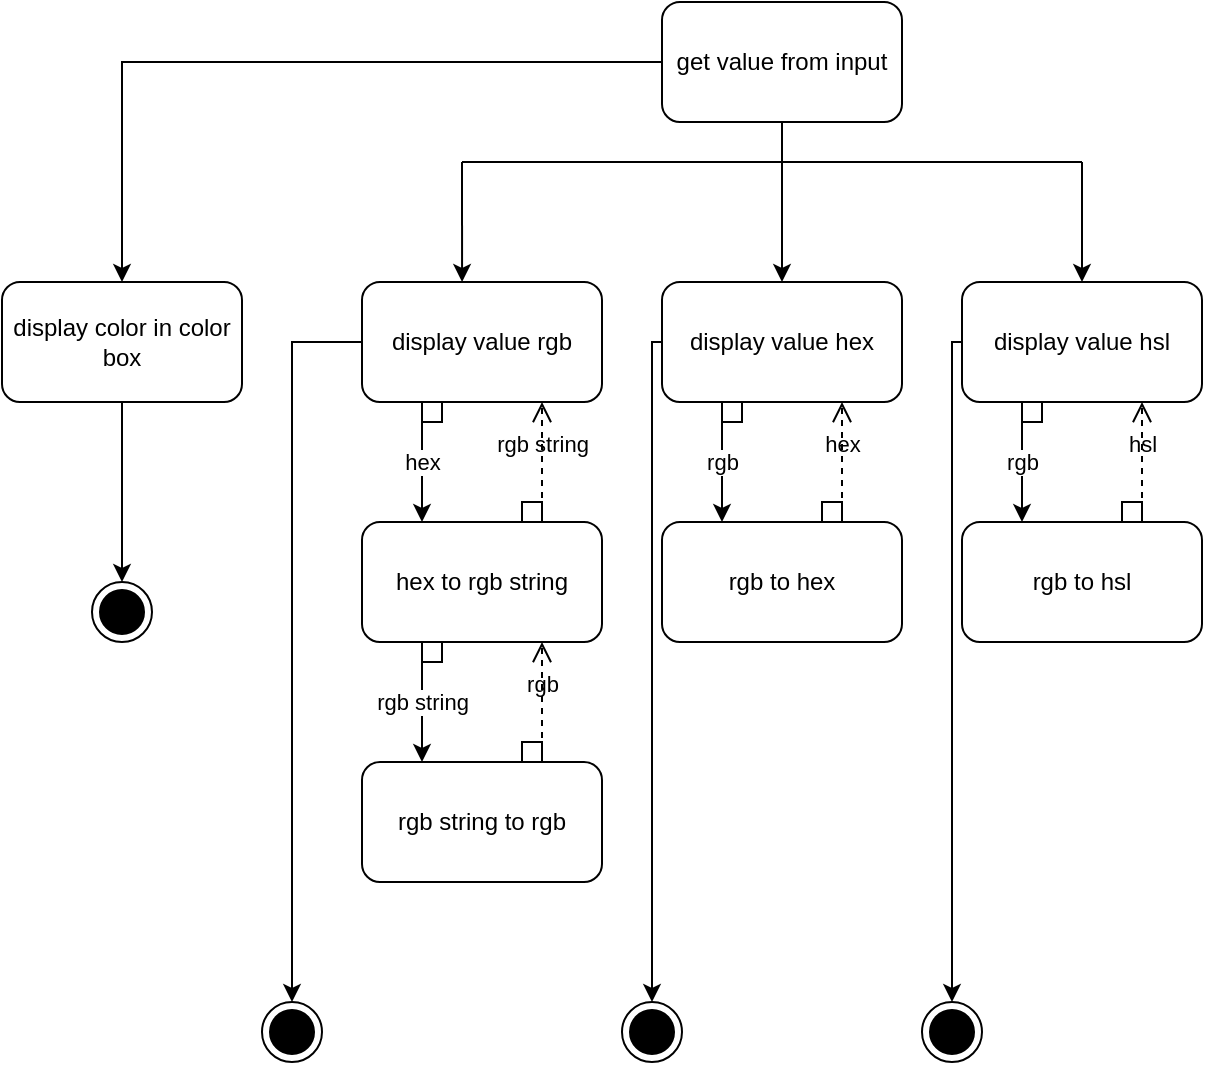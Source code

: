 <mxfile version="20.2.8" type="device"><diagram id="psZCt_ZbIq9WCzO47fLv" name="Page-1"><mxGraphModel dx="2062" dy="978" grid="1" gridSize="10" guides="1" tooltips="1" connect="1" arrows="1" fold="1" page="1" pageScale="1" pageWidth="827" pageHeight="1169" math="0" shadow="0"><root><mxCell id="0"/><mxCell id="1" parent="0"/><mxCell id="UNludScub9VQyhboA_p5-2" value="" style="endArrow=classic;html=1;rounded=0;exitX=0.5;exitY=1;exitDx=0;exitDy=0;entryX=0.5;entryY=0;entryDx=0;entryDy=0;" edge="1" parent="1" target="UNludScub9VQyhboA_p5-26"><mxGeometry width="50" height="50" relative="1" as="geometry"><mxPoint x="300" y="180" as="sourcePoint"/><mxPoint x="145" y="260" as="targetPoint"/></mxGeometry></mxCell><mxCell id="UNludScub9VQyhboA_p5-81" style="edgeStyle=orthogonalEdgeStyle;rounded=0;orthogonalLoop=1;jettySize=auto;html=1;entryX=0.5;entryY=0;entryDx=0;entryDy=0;shadow=0;" edge="1" parent="1" source="UNludScub9VQyhboA_p5-3" target="UNludScub9VQyhboA_p5-64"><mxGeometry relative="1" as="geometry"/></mxCell><mxCell id="UNludScub9VQyhboA_p5-3" value="display color in color box" style="rounded=1;whiteSpace=wrap;html=1;" vertex="1" parent="1"><mxGeometry x="-90" y="260" width="120" height="60" as="geometry"/></mxCell><mxCell id="UNludScub9VQyhboA_p5-21" value="" style="endArrow=none;html=1;rounded=0;" edge="1" parent="1"><mxGeometry width="50" height="50" relative="1" as="geometry"><mxPoint x="140" y="200" as="sourcePoint"/><mxPoint x="300" y="200" as="targetPoint"/></mxGeometry></mxCell><mxCell id="UNludScub9VQyhboA_p5-22" value="" style="endArrow=classic;html=1;rounded=0;entryX=0.417;entryY=0;entryDx=0;entryDy=0;entryPerimeter=0;" edge="1" parent="1" target="UNludScub9VQyhboA_p5-25"><mxGeometry width="50" height="50" relative="1" as="geometry"><mxPoint x="140" y="200" as="sourcePoint"/><mxPoint x="300" y="260" as="targetPoint"/></mxGeometry></mxCell><mxCell id="UNludScub9VQyhboA_p5-87" style="edgeStyle=orthogonalEdgeStyle;rounded=0;orthogonalLoop=1;jettySize=auto;html=1;entryX=0.5;entryY=0;entryDx=0;entryDy=0;shadow=0;" edge="1" parent="1" source="UNludScub9VQyhboA_p5-25" target="UNludScub9VQyhboA_p5-82"><mxGeometry relative="1" as="geometry"/></mxCell><mxCell id="UNludScub9VQyhboA_p5-25" value="display value rgb" style="rounded=1;whiteSpace=wrap;html=1;" vertex="1" parent="1"><mxGeometry x="90" y="260" width="120" height="60" as="geometry"/></mxCell><mxCell id="UNludScub9VQyhboA_p5-88" style="edgeStyle=orthogonalEdgeStyle;rounded=0;orthogonalLoop=1;jettySize=auto;html=1;entryX=0.5;entryY=0;entryDx=0;entryDy=0;shadow=0;" edge="1" parent="1" source="UNludScub9VQyhboA_p5-26" target="UNludScub9VQyhboA_p5-83"><mxGeometry relative="1" as="geometry"><Array as="points"><mxPoint x="235" y="290"/></Array></mxGeometry></mxCell><mxCell id="UNludScub9VQyhboA_p5-26" value="display value hex" style="rounded=1;whiteSpace=wrap;html=1;" vertex="1" parent="1"><mxGeometry x="240" y="260" width="120" height="60" as="geometry"/></mxCell><mxCell id="UNludScub9VQyhboA_p5-28" value="" style="endArrow=classic;html=1;rounded=0;entryX=0.5;entryY=0;entryDx=0;entryDy=0;" edge="1" parent="1" target="UNludScub9VQyhboA_p5-29"><mxGeometry width="50" height="50" relative="1" as="geometry"><mxPoint x="450" y="200" as="sourcePoint"/><mxPoint x="470" y="260" as="targetPoint"/></mxGeometry></mxCell><mxCell id="UNludScub9VQyhboA_p5-89" style="edgeStyle=orthogonalEdgeStyle;rounded=0;orthogonalLoop=1;jettySize=auto;html=1;shadow=0;" edge="1" parent="1" source="UNludScub9VQyhboA_p5-29" target="UNludScub9VQyhboA_p5-84"><mxGeometry relative="1" as="geometry"><mxPoint x="370" y="610" as="targetPoint"/><Array as="points"><mxPoint x="385" y="290"/></Array></mxGeometry></mxCell><mxCell id="UNludScub9VQyhboA_p5-29" value="display value hsl" style="rounded=1;whiteSpace=wrap;html=1;" vertex="1" parent="1"><mxGeometry x="390" y="260" width="120" height="60" as="geometry"/></mxCell><mxCell id="UNludScub9VQyhboA_p5-30" value="" style="endArrow=none;html=1;rounded=0;" edge="1" parent="1"><mxGeometry width="50" height="50" relative="1" as="geometry"><mxPoint x="300" y="200" as="sourcePoint"/><mxPoint x="450" y="200" as="targetPoint"/></mxGeometry></mxCell><mxCell id="UNludScub9VQyhboA_p5-32" value="" style="endArrow=classic;html=1;rounded=0;exitX=0.25;exitY=1;exitDx=0;exitDy=0;entryX=0.25;entryY=0;entryDx=0;entryDy=0;" edge="1" parent="1" source="UNludScub9VQyhboA_p5-25" target="UNludScub9VQyhboA_p5-37"><mxGeometry relative="1" as="geometry"><mxPoint x="120" y="340" as="sourcePoint"/><mxPoint x="120" y="370" as="targetPoint"/></mxGeometry></mxCell><mxCell id="UNludScub9VQyhboA_p5-33" value="hex" style="edgeLabel;resizable=0;html=1;align=center;verticalAlign=middle;" connectable="0" vertex="1" parent="UNludScub9VQyhboA_p5-32"><mxGeometry relative="1" as="geometry"/></mxCell><mxCell id="UNludScub9VQyhboA_p5-37" value="hex to rgb string" style="rounded=1;whiteSpace=wrap;html=1;" vertex="1" parent="1"><mxGeometry x="90" y="380" width="120" height="60" as="geometry"/></mxCell><mxCell id="UNludScub9VQyhboA_p5-38" value="" style="rounded=0;whiteSpace=wrap;html=1;" vertex="1" parent="1"><mxGeometry x="120" y="320" width="10" height="10" as="geometry"/></mxCell><mxCell id="UNludScub9VQyhboA_p5-43" value="" style="rounded=0;whiteSpace=wrap;html=1;" vertex="1" parent="1"><mxGeometry x="170" y="370" width="10" height="10" as="geometry"/></mxCell><mxCell id="UNludScub9VQyhboA_p5-45" value="rgb string" style="endArrow=open;startArrow=none;endFill=0;startFill=0;endSize=8;html=1;verticalAlign=bottom;dashed=1;labelBackgroundColor=none;rounded=0;shadow=0;entryX=0.75;entryY=1;entryDx=0;entryDy=0;exitX=0.75;exitY=0;exitDx=0;exitDy=0;" edge="1" parent="1" source="UNludScub9VQyhboA_p5-37" target="UNludScub9VQyhboA_p5-25"><mxGeometry width="160" relative="1" as="geometry"><mxPoint x="210" y="360" as="sourcePoint"/><mxPoint x="360" y="360" as="targetPoint"/><mxPoint as="offset"/></mxGeometry></mxCell><mxCell id="UNludScub9VQyhboA_p5-46" value="" style="endArrow=classic;html=1;rounded=0;exitX=0.25;exitY=1;exitDx=0;exitDy=0;entryX=0.25;entryY=0;entryDx=0;entryDy=0;" edge="1" parent="1" target="UNludScub9VQyhboA_p5-48"><mxGeometry relative="1" as="geometry"><mxPoint x="270" y="320" as="sourcePoint"/><mxPoint x="270" y="370" as="targetPoint"/></mxGeometry></mxCell><mxCell id="UNludScub9VQyhboA_p5-47" value="&lt;div&gt;rgb&lt;/div&gt;" style="edgeLabel;resizable=0;html=1;align=center;verticalAlign=middle;" connectable="0" vertex="1" parent="UNludScub9VQyhboA_p5-46"><mxGeometry relative="1" as="geometry"/></mxCell><mxCell id="UNludScub9VQyhboA_p5-48" value="rgb to hex" style="rounded=1;whiteSpace=wrap;html=1;" vertex="1" parent="1"><mxGeometry x="240" y="380" width="120" height="60" as="geometry"/></mxCell><mxCell id="UNludScub9VQyhboA_p5-49" value="" style="rounded=0;whiteSpace=wrap;html=1;" vertex="1" parent="1"><mxGeometry x="270" y="320" width="10" height="10" as="geometry"/></mxCell><mxCell id="UNludScub9VQyhboA_p5-50" value="" style="rounded=0;whiteSpace=wrap;html=1;" vertex="1" parent="1"><mxGeometry x="320" y="370" width="10" height="10" as="geometry"/></mxCell><mxCell id="UNludScub9VQyhboA_p5-51" value="hex" style="endArrow=open;startArrow=none;endFill=0;startFill=0;endSize=8;html=1;verticalAlign=bottom;dashed=1;labelBackgroundColor=none;rounded=0;shadow=0;entryX=0.75;entryY=1;entryDx=0;entryDy=0;exitX=0.75;exitY=0;exitDx=0;exitDy=0;" edge="1" parent="1" source="UNludScub9VQyhboA_p5-48"><mxGeometry width="160" relative="1" as="geometry"><mxPoint x="360" y="360" as="sourcePoint"/><mxPoint x="330" y="320" as="targetPoint"/><mxPoint as="offset"/></mxGeometry></mxCell><mxCell id="UNludScub9VQyhboA_p5-52" value="" style="endArrow=classic;html=1;rounded=0;exitX=0.25;exitY=1;exitDx=0;exitDy=0;entryX=0.25;entryY=0;entryDx=0;entryDy=0;" edge="1" parent="1" target="UNludScub9VQyhboA_p5-54"><mxGeometry relative="1" as="geometry"><mxPoint x="420" y="320" as="sourcePoint"/><mxPoint x="420" y="370" as="targetPoint"/></mxGeometry></mxCell><mxCell id="UNludScub9VQyhboA_p5-53" value="rgb" style="edgeLabel;resizable=0;html=1;align=center;verticalAlign=middle;" connectable="0" vertex="1" parent="UNludScub9VQyhboA_p5-52"><mxGeometry relative="1" as="geometry"/></mxCell><mxCell id="UNludScub9VQyhboA_p5-54" value="rgb to hsl" style="rounded=1;whiteSpace=wrap;html=1;" vertex="1" parent="1"><mxGeometry x="390" y="380" width="120" height="60" as="geometry"/></mxCell><mxCell id="UNludScub9VQyhboA_p5-55" value="" style="rounded=0;whiteSpace=wrap;html=1;" vertex="1" parent="1"><mxGeometry x="420" y="320" width="10" height="10" as="geometry"/></mxCell><mxCell id="UNludScub9VQyhboA_p5-56" value="" style="rounded=0;whiteSpace=wrap;html=1;" vertex="1" parent="1"><mxGeometry x="470" y="370" width="10" height="10" as="geometry"/></mxCell><mxCell id="UNludScub9VQyhboA_p5-57" value="hsl" style="endArrow=open;startArrow=none;endFill=0;startFill=0;endSize=8;html=1;verticalAlign=bottom;dashed=1;labelBackgroundColor=none;rounded=0;shadow=0;entryX=0.75;entryY=1;entryDx=0;entryDy=0;exitX=0.75;exitY=0;exitDx=0;exitDy=0;" edge="1" parent="1" source="UNludScub9VQyhboA_p5-54"><mxGeometry width="160" relative="1" as="geometry"><mxPoint x="510" y="360" as="sourcePoint"/><mxPoint x="480" y="320" as="targetPoint"/><mxPoint as="offset"/></mxGeometry></mxCell><mxCell id="UNludScub9VQyhboA_p5-61" value="" style="endArrow=classic;html=1;rounded=0;shadow=0;entryX=0.5;entryY=0;entryDx=0;entryDy=0;exitX=0;exitY=0.5;exitDx=0;exitDy=0;" edge="1" parent="1" source="UNludScub9VQyhboA_p5-66" target="UNludScub9VQyhboA_p5-3"><mxGeometry width="50" height="50" relative="1" as="geometry"><mxPoint x="210" y="170" as="sourcePoint"/><mxPoint x="280" y="480" as="targetPoint"/><Array as="points"><mxPoint x="50" y="150"/><mxPoint x="-30" y="150"/></Array></mxGeometry></mxCell><mxCell id="UNludScub9VQyhboA_p5-64" value="" style="ellipse;html=1;shape=endState;fillColor=strokeColor;" vertex="1" parent="1"><mxGeometry x="-45" y="410" width="30" height="30" as="geometry"/></mxCell><mxCell id="UNludScub9VQyhboA_p5-66" value="get value from input" style="rounded=1;whiteSpace=wrap;html=1;" vertex="1" parent="1"><mxGeometry x="240" y="120" width="120" height="60" as="geometry"/></mxCell><mxCell id="UNludScub9VQyhboA_p5-71" value="" style="endArrow=classic;html=1;rounded=0;exitX=0.25;exitY=1;exitDx=0;exitDy=0;entryX=0.25;entryY=0;entryDx=0;entryDy=0;" edge="1" parent="1" target="UNludScub9VQyhboA_p5-73"><mxGeometry relative="1" as="geometry"><mxPoint x="120" y="440" as="sourcePoint"/><mxPoint x="120" y="490" as="targetPoint"/></mxGeometry></mxCell><mxCell id="UNludScub9VQyhboA_p5-72" value="rgb string" style="edgeLabel;resizable=0;html=1;align=center;verticalAlign=middle;" connectable="0" vertex="1" parent="UNludScub9VQyhboA_p5-71"><mxGeometry relative="1" as="geometry"/></mxCell><mxCell id="UNludScub9VQyhboA_p5-73" value="rgb string to rgb" style="rounded=1;whiteSpace=wrap;html=1;" vertex="1" parent="1"><mxGeometry x="90" y="500" width="120" height="60" as="geometry"/></mxCell><mxCell id="UNludScub9VQyhboA_p5-74" value="" style="rounded=0;whiteSpace=wrap;html=1;" vertex="1" parent="1"><mxGeometry x="120" y="440" width="10" height="10" as="geometry"/></mxCell><mxCell id="UNludScub9VQyhboA_p5-75" value="" style="rounded=0;whiteSpace=wrap;html=1;" vertex="1" parent="1"><mxGeometry x="170" y="490" width="10" height="10" as="geometry"/></mxCell><mxCell id="UNludScub9VQyhboA_p5-76" value="rgb" style="endArrow=open;startArrow=none;endFill=0;startFill=0;endSize=8;html=1;verticalAlign=bottom;dashed=1;labelBackgroundColor=none;rounded=0;shadow=0;entryX=0.75;entryY=1;entryDx=0;entryDy=0;exitX=0.75;exitY=0;exitDx=0;exitDy=0;" edge="1" parent="1" source="UNludScub9VQyhboA_p5-73"><mxGeometry width="160" relative="1" as="geometry"><mxPoint x="210" y="480" as="sourcePoint"/><mxPoint x="180" y="440" as="targetPoint"/><mxPoint as="offset"/></mxGeometry></mxCell><mxCell id="UNludScub9VQyhboA_p5-82" value="" style="ellipse;html=1;shape=endState;fillColor=strokeColor;" vertex="1" parent="1"><mxGeometry x="40" y="620" width="30" height="30" as="geometry"/></mxCell><mxCell id="UNludScub9VQyhboA_p5-83" value="" style="ellipse;html=1;shape=endState;fillColor=strokeColor;" vertex="1" parent="1"><mxGeometry x="220" y="620" width="30" height="30" as="geometry"/></mxCell><mxCell id="UNludScub9VQyhboA_p5-84" value="" style="ellipse;html=1;shape=endState;fillColor=strokeColor;" vertex="1" parent="1"><mxGeometry x="370" y="620" width="30" height="30" as="geometry"/></mxCell></root></mxGraphModel></diagram></mxfile>